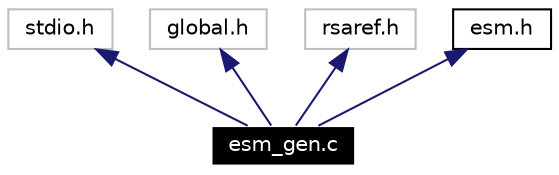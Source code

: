 digraph G
{
  edge [fontname="Helvetica",fontsize=10,labelfontname="Helvetica",labelfontsize=10];
  node [fontname="Helvetica",fontsize=10,shape=record];
  Node256 [label="esm_gen.c",height=0.2,width=0.4,color="white", fillcolor="black", style="filled" fontcolor="white"];
  Node257 -> Node256 [dir=back,color="midnightblue",fontsize=10,style="solid",fontname="Helvetica"];
  Node257 [label="stdio.h",height=0.2,width=0.4,color="grey75"];
  Node258 -> Node256 [dir=back,color="midnightblue",fontsize=10,style="solid",fontname="Helvetica"];
  Node258 [label="global.h",height=0.2,width=0.4,color="grey75"];
  Node259 -> Node256 [dir=back,color="midnightblue",fontsize=10,style="solid",fontname="Helvetica"];
  Node259 [label="rsaref.h",height=0.2,width=0.4,color="grey75"];
  Node260 -> Node256 [dir=back,color="midnightblue",fontsize=10,style="solid",fontname="Helvetica"];
  Node260 [label="esm.h",height=0.2,width=0.4,color="black",URL="$esm_8h.html"];
}
